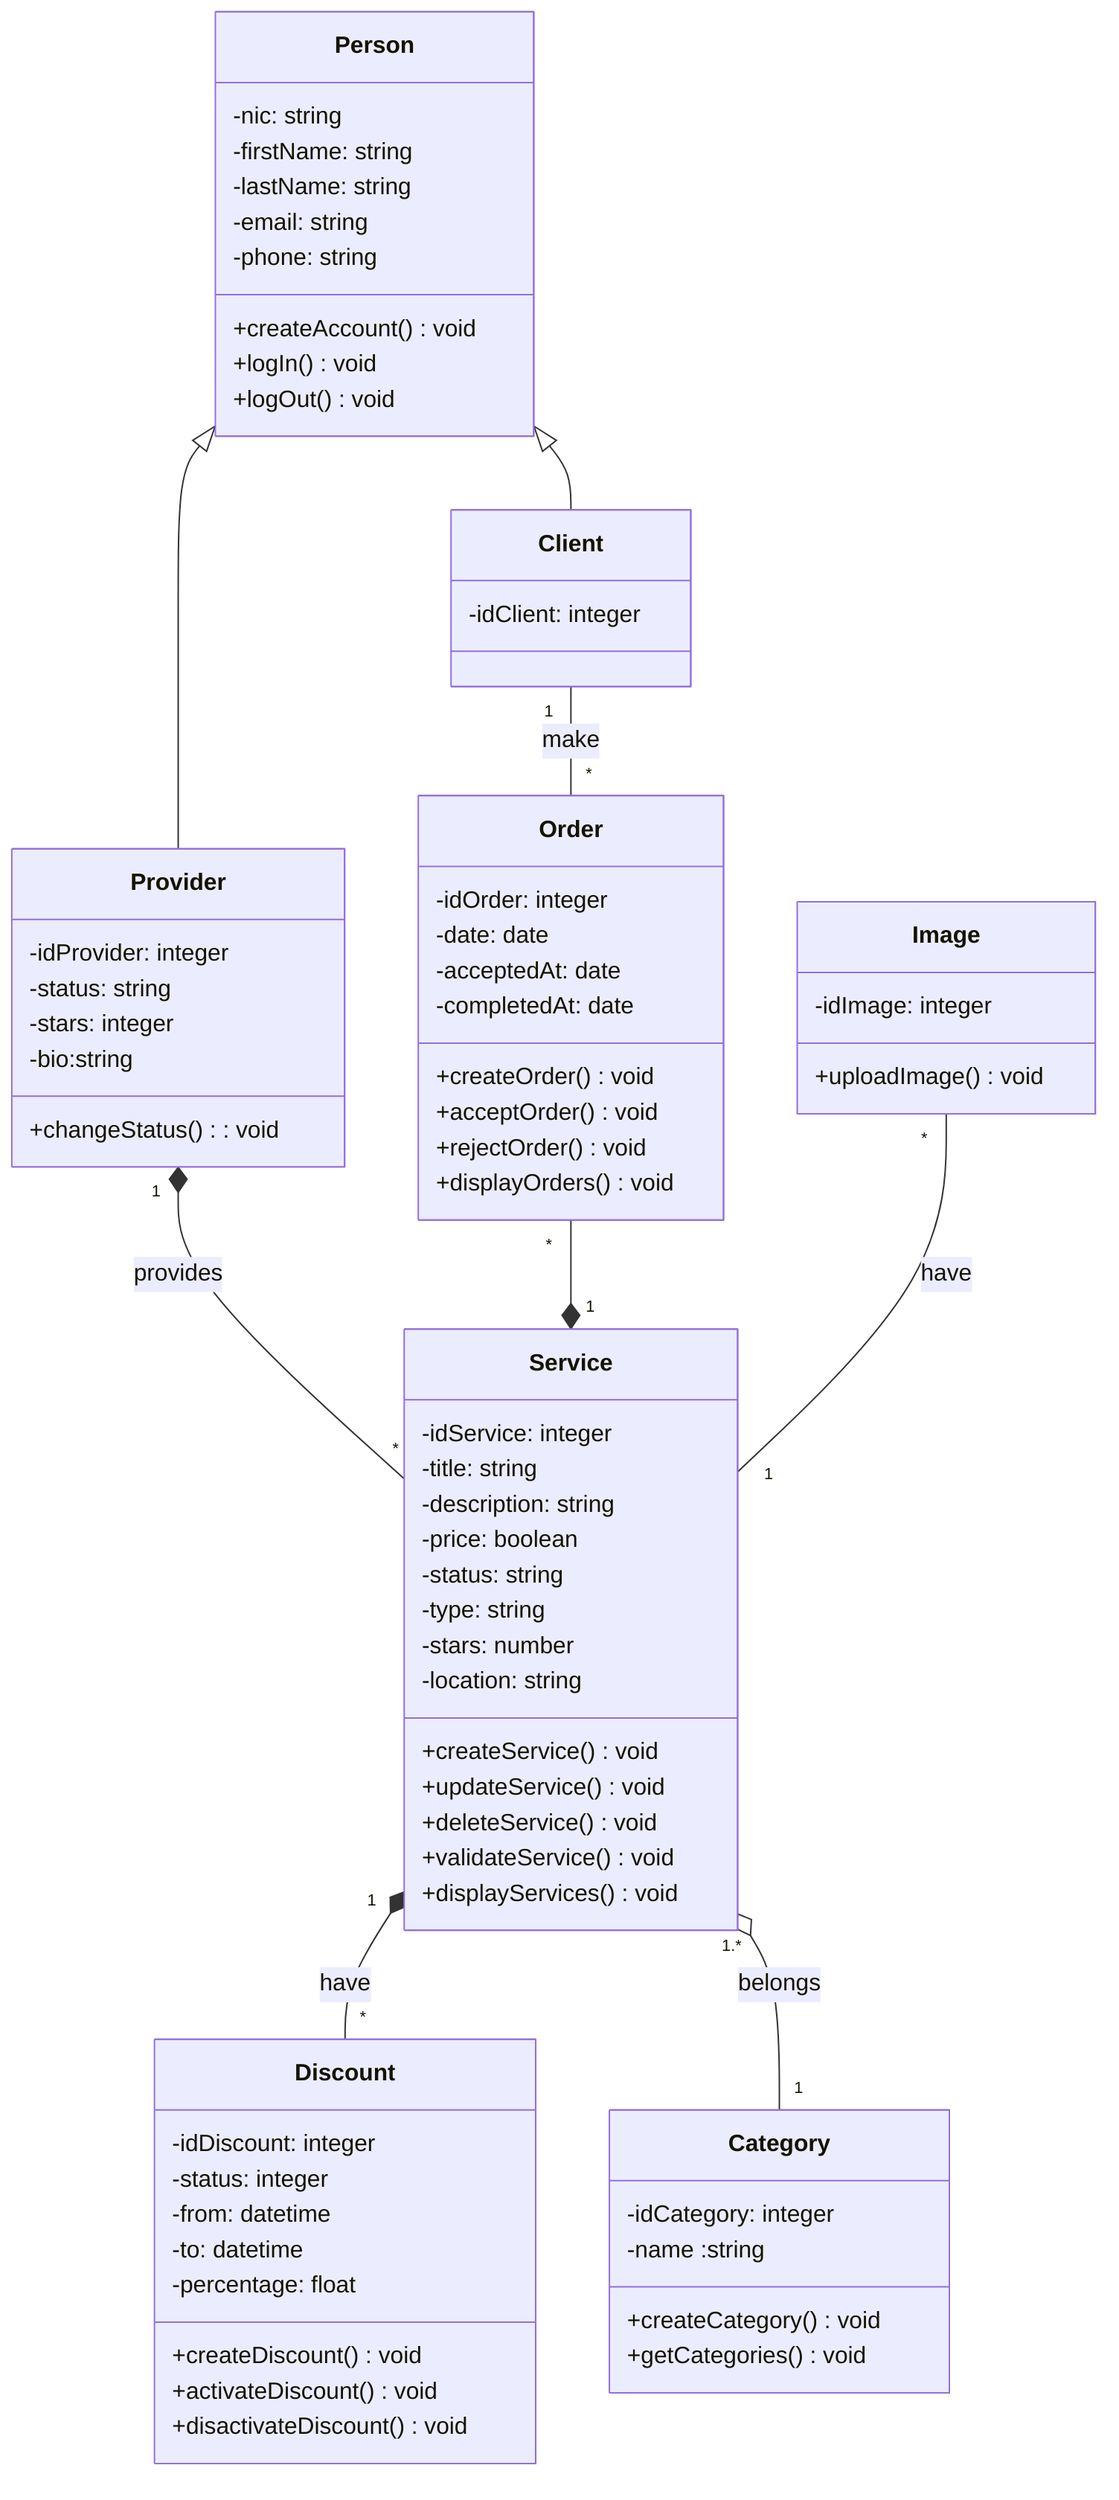 classDiagram
    Person <|-- Provider
    Person <|-- Client
    Provider "1" *-- "*" Service: provides
    Order "*" --* "1" Service
    Service "1" *-- "*" Discount: have
    Service "1.*" o-- "1" Category: belongs
    Client "1" -- "*" Order: make
    Image "*" -- "1" Service: have

    
    class Person{
        -nic: string
        -firstName: string
        -lastName: string
        -email: string
        -phone: string

        +createAccount() void
        +logIn() void
        +logOut() void
    }
    
    class Client{
        -idClient: integer
    }

    class Provider{
        -idProvider: integer
        -status: string
        -stars: integer
        -bio:string

        +changeStatus(): void
    }

    class Service{
        -idService: integer
        -title: string
        -description: string
        -price: boolean
        -status: string
        -type: string
        -stars: number
        -location: string

        +createService() void
        +updateService() void
        +deleteService() void
        +validateService() void
        +displayServices() void        
    }

    class Category{
        -idCategory: integer
        -name :string

        +createCategory() void
        +getCategories() void
    }

    class Discount{
        -idDiscount: integer
        -status: integer
        -from: datetime
        -to: datetime
        -percentage: float

        +createDiscount() void
        +activateDiscount() void
        +disactivateDiscount() void
    }

    class Image{
        -idImage: integer
        +uploadImage()void     
    }

    class Order{
        -idOrder: integer
        -date: date
        -acceptedAt: date 
        -completedAt: date

        +createOrder() void
        +acceptOrder() void
        +rejectOrder() void
        +displayOrders() void
    }